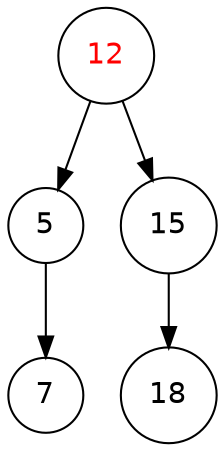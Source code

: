 digraph BinaryTree {
    node [shape=circle, fontname=Helvetica];

    12 [fontcolor=red]; // 着重表示节点10，并改变字体颜色
    12 -> 5;
    12 -> 15;

    5 -> 7;

    15 -> 18;
}
